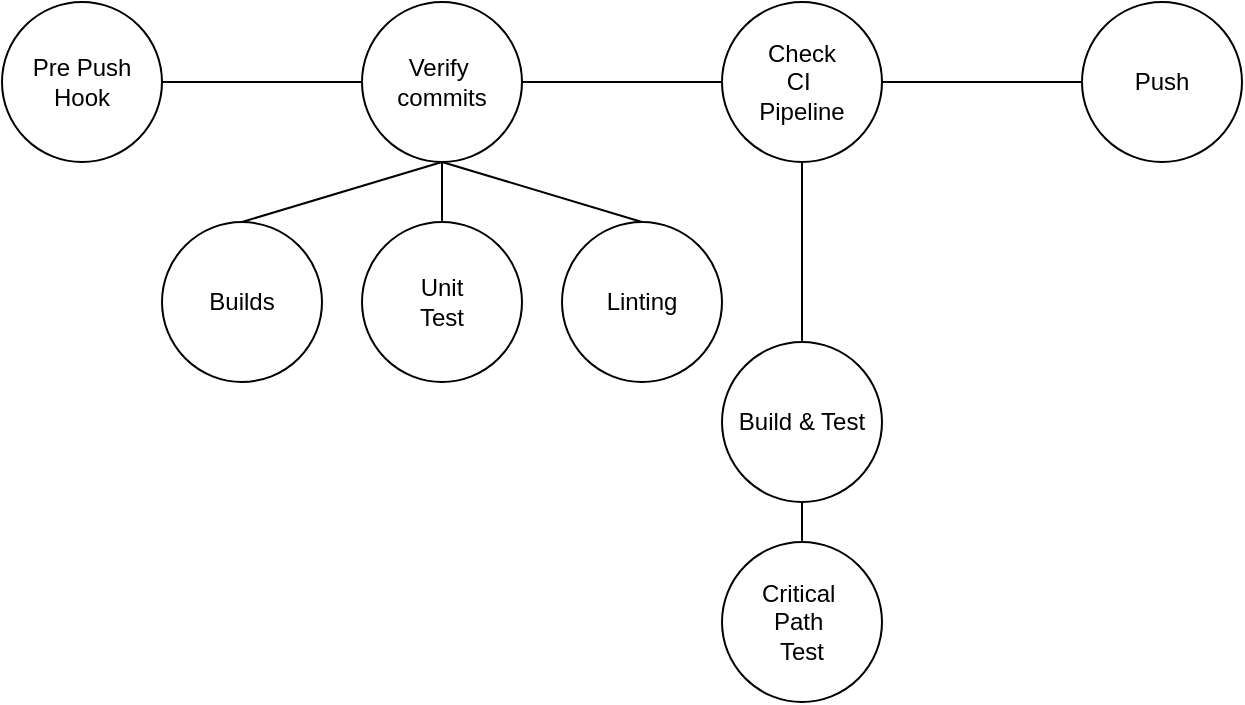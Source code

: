 <mxfile version="14.6.13" type="github">
  <diagram id="lLZ9YPZf7Ah_34k61DAC" name="Page-1">
    <mxGraphModel dx="1191" dy="824" grid="1" gridSize="10" guides="1" tooltips="1" connect="1" arrows="1" fold="1" page="1" pageScale="1" pageWidth="827" pageHeight="1169" math="0" shadow="0">
      <root>
        <mxCell id="0" />
        <mxCell id="1" parent="0" />
        <mxCell id="GnF7vXiqP5FZNZn4GBob-1" value="Pre Push&lt;br&gt;Hook" style="ellipse;whiteSpace=wrap;html=1;aspect=fixed;" parent="1" vertex="1">
          <mxGeometry x="80" y="160" width="80" height="80" as="geometry" />
        </mxCell>
        <mxCell id="GnF7vXiqP5FZNZn4GBob-2" value="Verify&amp;nbsp;&lt;br&gt;commits" style="ellipse;whiteSpace=wrap;html=1;aspect=fixed;" parent="1" vertex="1">
          <mxGeometry x="260" y="160" width="80" height="80" as="geometry" />
        </mxCell>
        <mxCell id="GnF7vXiqP5FZNZn4GBob-3" value="Builds" style="ellipse;whiteSpace=wrap;html=1;aspect=fixed;" parent="1" vertex="1">
          <mxGeometry x="160" y="270" width="80" height="80" as="geometry" />
        </mxCell>
        <mxCell id="GnF7vXiqP5FZNZn4GBob-4" value="Unit&lt;br&gt;Test" style="ellipse;whiteSpace=wrap;html=1;aspect=fixed;" parent="1" vertex="1">
          <mxGeometry x="260" y="270" width="80" height="80" as="geometry" />
        </mxCell>
        <mxCell id="GnF7vXiqP5FZNZn4GBob-5" value="Linting" style="ellipse;whiteSpace=wrap;html=1;aspect=fixed;" parent="1" vertex="1">
          <mxGeometry x="360" y="270" width="80" height="80" as="geometry" />
        </mxCell>
        <mxCell id="GnF7vXiqP5FZNZn4GBob-6" value="" style="endArrow=none;html=1;exitX=1;exitY=0.5;exitDx=0;exitDy=0;entryX=0;entryY=0.5;entryDx=0;entryDy=0;" parent="1" source="GnF7vXiqP5FZNZn4GBob-1" target="GnF7vXiqP5FZNZn4GBob-2" edge="1">
          <mxGeometry width="50" height="50" relative="1" as="geometry">
            <mxPoint x="390" y="450" as="sourcePoint" />
            <mxPoint x="440" y="400" as="targetPoint" />
          </mxGeometry>
        </mxCell>
        <mxCell id="GnF7vXiqP5FZNZn4GBob-7" value="" style="endArrow=none;html=1;entryX=0.5;entryY=1;entryDx=0;entryDy=0;exitX=0.5;exitY=0;exitDx=0;exitDy=0;" parent="1" source="GnF7vXiqP5FZNZn4GBob-3" target="GnF7vXiqP5FZNZn4GBob-2" edge="1">
          <mxGeometry width="50" height="50" relative="1" as="geometry">
            <mxPoint x="390" y="450" as="sourcePoint" />
            <mxPoint x="440" y="400" as="targetPoint" />
          </mxGeometry>
        </mxCell>
        <mxCell id="GnF7vXiqP5FZNZn4GBob-8" value="" style="endArrow=none;html=1;entryX=0.5;entryY=1;entryDx=0;entryDy=0;exitX=0.5;exitY=0;exitDx=0;exitDy=0;" parent="1" source="GnF7vXiqP5FZNZn4GBob-4" target="GnF7vXiqP5FZNZn4GBob-2" edge="1">
          <mxGeometry width="50" height="50" relative="1" as="geometry">
            <mxPoint x="390" y="450" as="sourcePoint" />
            <mxPoint x="440" y="400" as="targetPoint" />
          </mxGeometry>
        </mxCell>
        <mxCell id="GnF7vXiqP5FZNZn4GBob-9" value="" style="endArrow=none;html=1;entryX=0.5;entryY=1;entryDx=0;entryDy=0;exitX=0.5;exitY=0;exitDx=0;exitDy=0;" parent="1" source="GnF7vXiqP5FZNZn4GBob-5" target="GnF7vXiqP5FZNZn4GBob-2" edge="1">
          <mxGeometry width="50" height="50" relative="1" as="geometry">
            <mxPoint x="390" y="450" as="sourcePoint" />
            <mxPoint x="440" y="400" as="targetPoint" />
          </mxGeometry>
        </mxCell>
        <mxCell id="GnF7vXiqP5FZNZn4GBob-10" value="Check&lt;br&gt;CI&amp;nbsp;&lt;br&gt;Pipeline" style="ellipse;whiteSpace=wrap;html=1;aspect=fixed;" parent="1" vertex="1">
          <mxGeometry x="440" y="160" width="80" height="80" as="geometry" />
        </mxCell>
        <mxCell id="GnF7vXiqP5FZNZn4GBob-11" value="Build &amp;amp; Test" style="ellipse;whiteSpace=wrap;html=1;aspect=fixed;" parent="1" vertex="1">
          <mxGeometry x="440" y="330" width="80" height="80" as="geometry" />
        </mxCell>
        <mxCell id="GnF7vXiqP5FZNZn4GBob-12" value="Critical&amp;nbsp;&lt;br&gt;Path&amp;nbsp;&lt;br&gt;Test" style="ellipse;whiteSpace=wrap;html=1;aspect=fixed;" parent="1" vertex="1">
          <mxGeometry x="440" y="430" width="80" height="80" as="geometry" />
        </mxCell>
        <mxCell id="GnF7vXiqP5FZNZn4GBob-13" value="Push" style="ellipse;whiteSpace=wrap;html=1;aspect=fixed;" parent="1" vertex="1">
          <mxGeometry x="620" y="160" width="80" height="80" as="geometry" />
        </mxCell>
        <mxCell id="GnF7vXiqP5FZNZn4GBob-14" value="" style="endArrow=none;html=1;entryX=0;entryY=0.5;entryDx=0;entryDy=0;" parent="1" target="GnF7vXiqP5FZNZn4GBob-10" edge="1">
          <mxGeometry width="50" height="50" relative="1" as="geometry">
            <mxPoint x="340" y="200" as="sourcePoint" />
            <mxPoint x="440" y="400" as="targetPoint" />
          </mxGeometry>
        </mxCell>
        <mxCell id="GnF7vXiqP5FZNZn4GBob-15" value="" style="endArrow=none;html=1;entryX=1;entryY=0.5;entryDx=0;entryDy=0;" parent="1" source="GnF7vXiqP5FZNZn4GBob-13" target="GnF7vXiqP5FZNZn4GBob-10" edge="1">
          <mxGeometry width="50" height="50" relative="1" as="geometry">
            <mxPoint x="390" y="450" as="sourcePoint" />
            <mxPoint x="440" y="400" as="targetPoint" />
          </mxGeometry>
        </mxCell>
        <mxCell id="X49rEWXdqDABa9RPhy9O-1" value="" style="endArrow=none;html=1;entryX=0.5;entryY=1;entryDx=0;entryDy=0;" edge="1" parent="1" source="GnF7vXiqP5FZNZn4GBob-11" target="GnF7vXiqP5FZNZn4GBob-10">
          <mxGeometry width="50" height="50" relative="1" as="geometry">
            <mxPoint x="390" y="450" as="sourcePoint" />
            <mxPoint x="440" y="400" as="targetPoint" />
          </mxGeometry>
        </mxCell>
        <mxCell id="X49rEWXdqDABa9RPhy9O-2" value="" style="endArrow=none;html=1;entryX=0.5;entryY=1;entryDx=0;entryDy=0;" edge="1" parent="1" source="GnF7vXiqP5FZNZn4GBob-12" target="GnF7vXiqP5FZNZn4GBob-11">
          <mxGeometry width="50" height="50" relative="1" as="geometry">
            <mxPoint x="390" y="450" as="sourcePoint" />
            <mxPoint x="440" y="400" as="targetPoint" />
          </mxGeometry>
        </mxCell>
      </root>
    </mxGraphModel>
  </diagram>
</mxfile>
